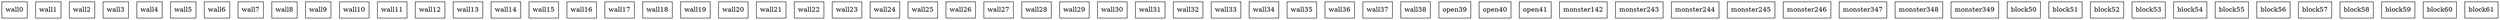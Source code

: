 graph room {
 node [shape="box"]; wall0 [pos="1,1!"]; wall1 [pos="2,1!"]; wall2 [pos="3,1!"]; wall3 [pos="4,1!"]; wall4 [pos="5,1!"]; wall5 [pos="6,1!"]; wall6 [pos="8,1!"]; wall7 [pos="9,1!"]; wall8 [pos="10,1!"]; wall9 [pos="11,1!"]; wall10 [pos="12,1!"]; wall11 [pos="13,1!"]; wall12 [pos="14,1!"]; wall13 [pos="1,2!"]; wall14 [pos="14,2!"]; wall15 [pos="1,3!"]; wall16 [pos="14,3!"]; wall17 [pos="1,4!"]; wall18 [pos="14,4!"]; wall19 [pos="1,5!"]; wall20 [pos="1,6!"]; wall21 [pos="14,6!"]; wall22 [pos="1,7!"]; wall23 [pos="14,7!"]; wall24 [pos="1,8!"]; wall25 [pos="14,8!"]; wall26 [pos="1,9!"]; wall27 [pos="2,9!"]; wall28 [pos="3,9!"]; wall29 [pos="4,9!"]; wall30 [pos="5,9!"]; wall31 [pos="6,9!"]; wall32 [pos="8,9!"]; wall33 [pos="9,9!"]; wall34 [pos="10,9!"]; wall35 [pos="11,9!"]; wall36 [pos="12,9!"]; wall37 [pos="13,9!"]; wall38 [pos="14,9!"]; open39 [pos="7,1!"]; open40 [pos="14,5!"]; open41 [pos="7,9!"]; monster142 [pos="13,8!"]; monster243 [pos="7,4!"]; monster244 [pos="10,4!"]; monster245 [pos="11,4!"]; monster246 [pos="2,5!"]; monster347 [pos="9,4!"]; monster348 [pos="12,4!"]; monster349 [pos="5,5!"]; block50 [pos="3,4!"]; block51 [pos="4,4!"]; block52 [pos="3,5!"]; block53 [pos="4,5!"]; block54 [pos="6,5!"]; block55 [pos="7,5!"]; block56 [pos="3,6!"]; block57 [pos="4,6!"]; block58 [pos="6,6!"]; block59 [pos="7,6!"]; block60 [pos="6,7!"]; block61 [pos="7,7!"]; }